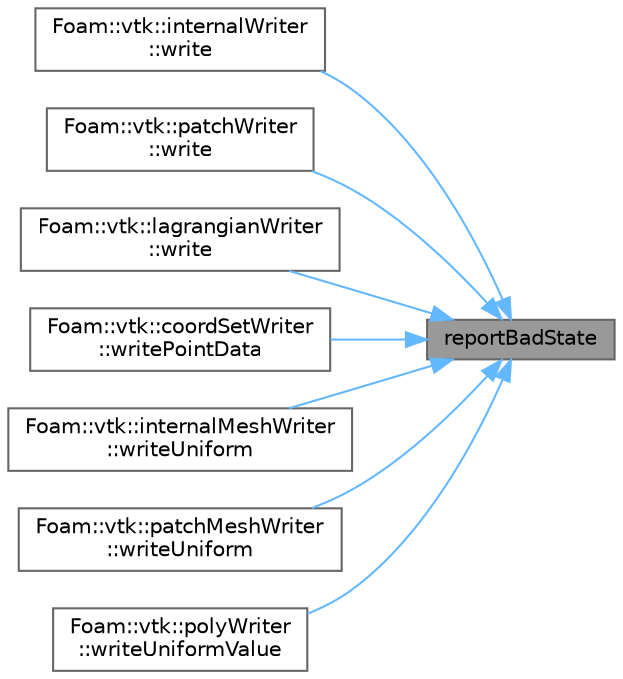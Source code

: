 digraph "reportBadState"
{
 // LATEX_PDF_SIZE
  bgcolor="transparent";
  edge [fontname=Helvetica,fontsize=10,labelfontname=Helvetica,labelfontsize=10];
  node [fontname=Helvetica,fontsize=10,shape=box,height=0.2,width=0.4];
  rankdir="RL";
  Node1 [id="Node000001",label="reportBadState",height=0.2,width=0.4,color="gray40", fillcolor="grey60", style="filled", fontcolor="black",tooltip=" "];
  Node1 -> Node2 [id="edge1_Node000001_Node000002",dir="back",color="steelblue1",style="solid",tooltip=" "];
  Node2 [id="Node000002",label="Foam::vtk::internalWriter\l::write",height=0.2,width=0.4,color="grey40", fillcolor="white", style="filled",URL="$classFoam_1_1vtk_1_1internalWriter.html#ac9c014eb73b7df49897e7f337fad99f4",tooltip=" "];
  Node1 -> Node3 [id="edge2_Node000001_Node000003",dir="back",color="steelblue1",style="solid",tooltip=" "];
  Node3 [id="Node000003",label="Foam::vtk::patchWriter\l::write",height=0.2,width=0.4,color="grey40", fillcolor="white", style="filled",URL="$classFoam_1_1vtk_1_1patchWriter.html#ac9c014eb73b7df49897e7f337fad99f4",tooltip=" "];
  Node1 -> Node4 [id="edge3_Node000001_Node000004",dir="back",color="steelblue1",style="solid",tooltip=" "];
  Node4 [id="Node000004",label="Foam::vtk::lagrangianWriter\l::write",height=0.2,width=0.4,color="grey40", fillcolor="white", style="filled",URL="$classFoam_1_1vtk_1_1lagrangianWriter.html#a8b6c98bded3b3330b21cebdc585dce18",tooltip=" "];
  Node1 -> Node5 [id="edge4_Node000001_Node000005",dir="back",color="steelblue1",style="solid",tooltip=" "];
  Node5 [id="Node000005",label="Foam::vtk::coordSetWriter\l::writePointData",height=0.2,width=0.4,color="grey40", fillcolor="white", style="filled",URL="$classFoam_1_1vtk_1_1coordSetWriter.html#ac77b61f81b35b779828d3c48d558f67b",tooltip=" "];
  Node1 -> Node6 [id="edge5_Node000001_Node000006",dir="back",color="steelblue1",style="solid",tooltip=" "];
  Node6 [id="Node000006",label="Foam::vtk::internalMeshWriter\l::writeUniform",height=0.2,width=0.4,color="grey40", fillcolor="white", style="filled",URL="$classFoam_1_1vtk_1_1internalMeshWriter.html#a10333b95813cb75f53bfef4b710a9b77",tooltip=" "];
  Node1 -> Node7 [id="edge6_Node000001_Node000007",dir="back",color="steelblue1",style="solid",tooltip=" "];
  Node7 [id="Node000007",label="Foam::vtk::patchMeshWriter\l::writeUniform",height=0.2,width=0.4,color="grey40", fillcolor="white", style="filled",URL="$classFoam_1_1vtk_1_1patchMeshWriter.html#a10333b95813cb75f53bfef4b710a9b77",tooltip=" "];
  Node1 -> Node8 [id="edge7_Node000001_Node000008",dir="back",color="steelblue1",style="solid",tooltip=" "];
  Node8 [id="Node000008",label="Foam::vtk::polyWriter\l::writeUniformValue",height=0.2,width=0.4,color="grey40", fillcolor="white", style="filled",URL="$classFoam_1_1vtk_1_1polyWriter.html#ac969e3bd8c3dcb184fbf2dadb1cedf5a",tooltip=" "];
}
